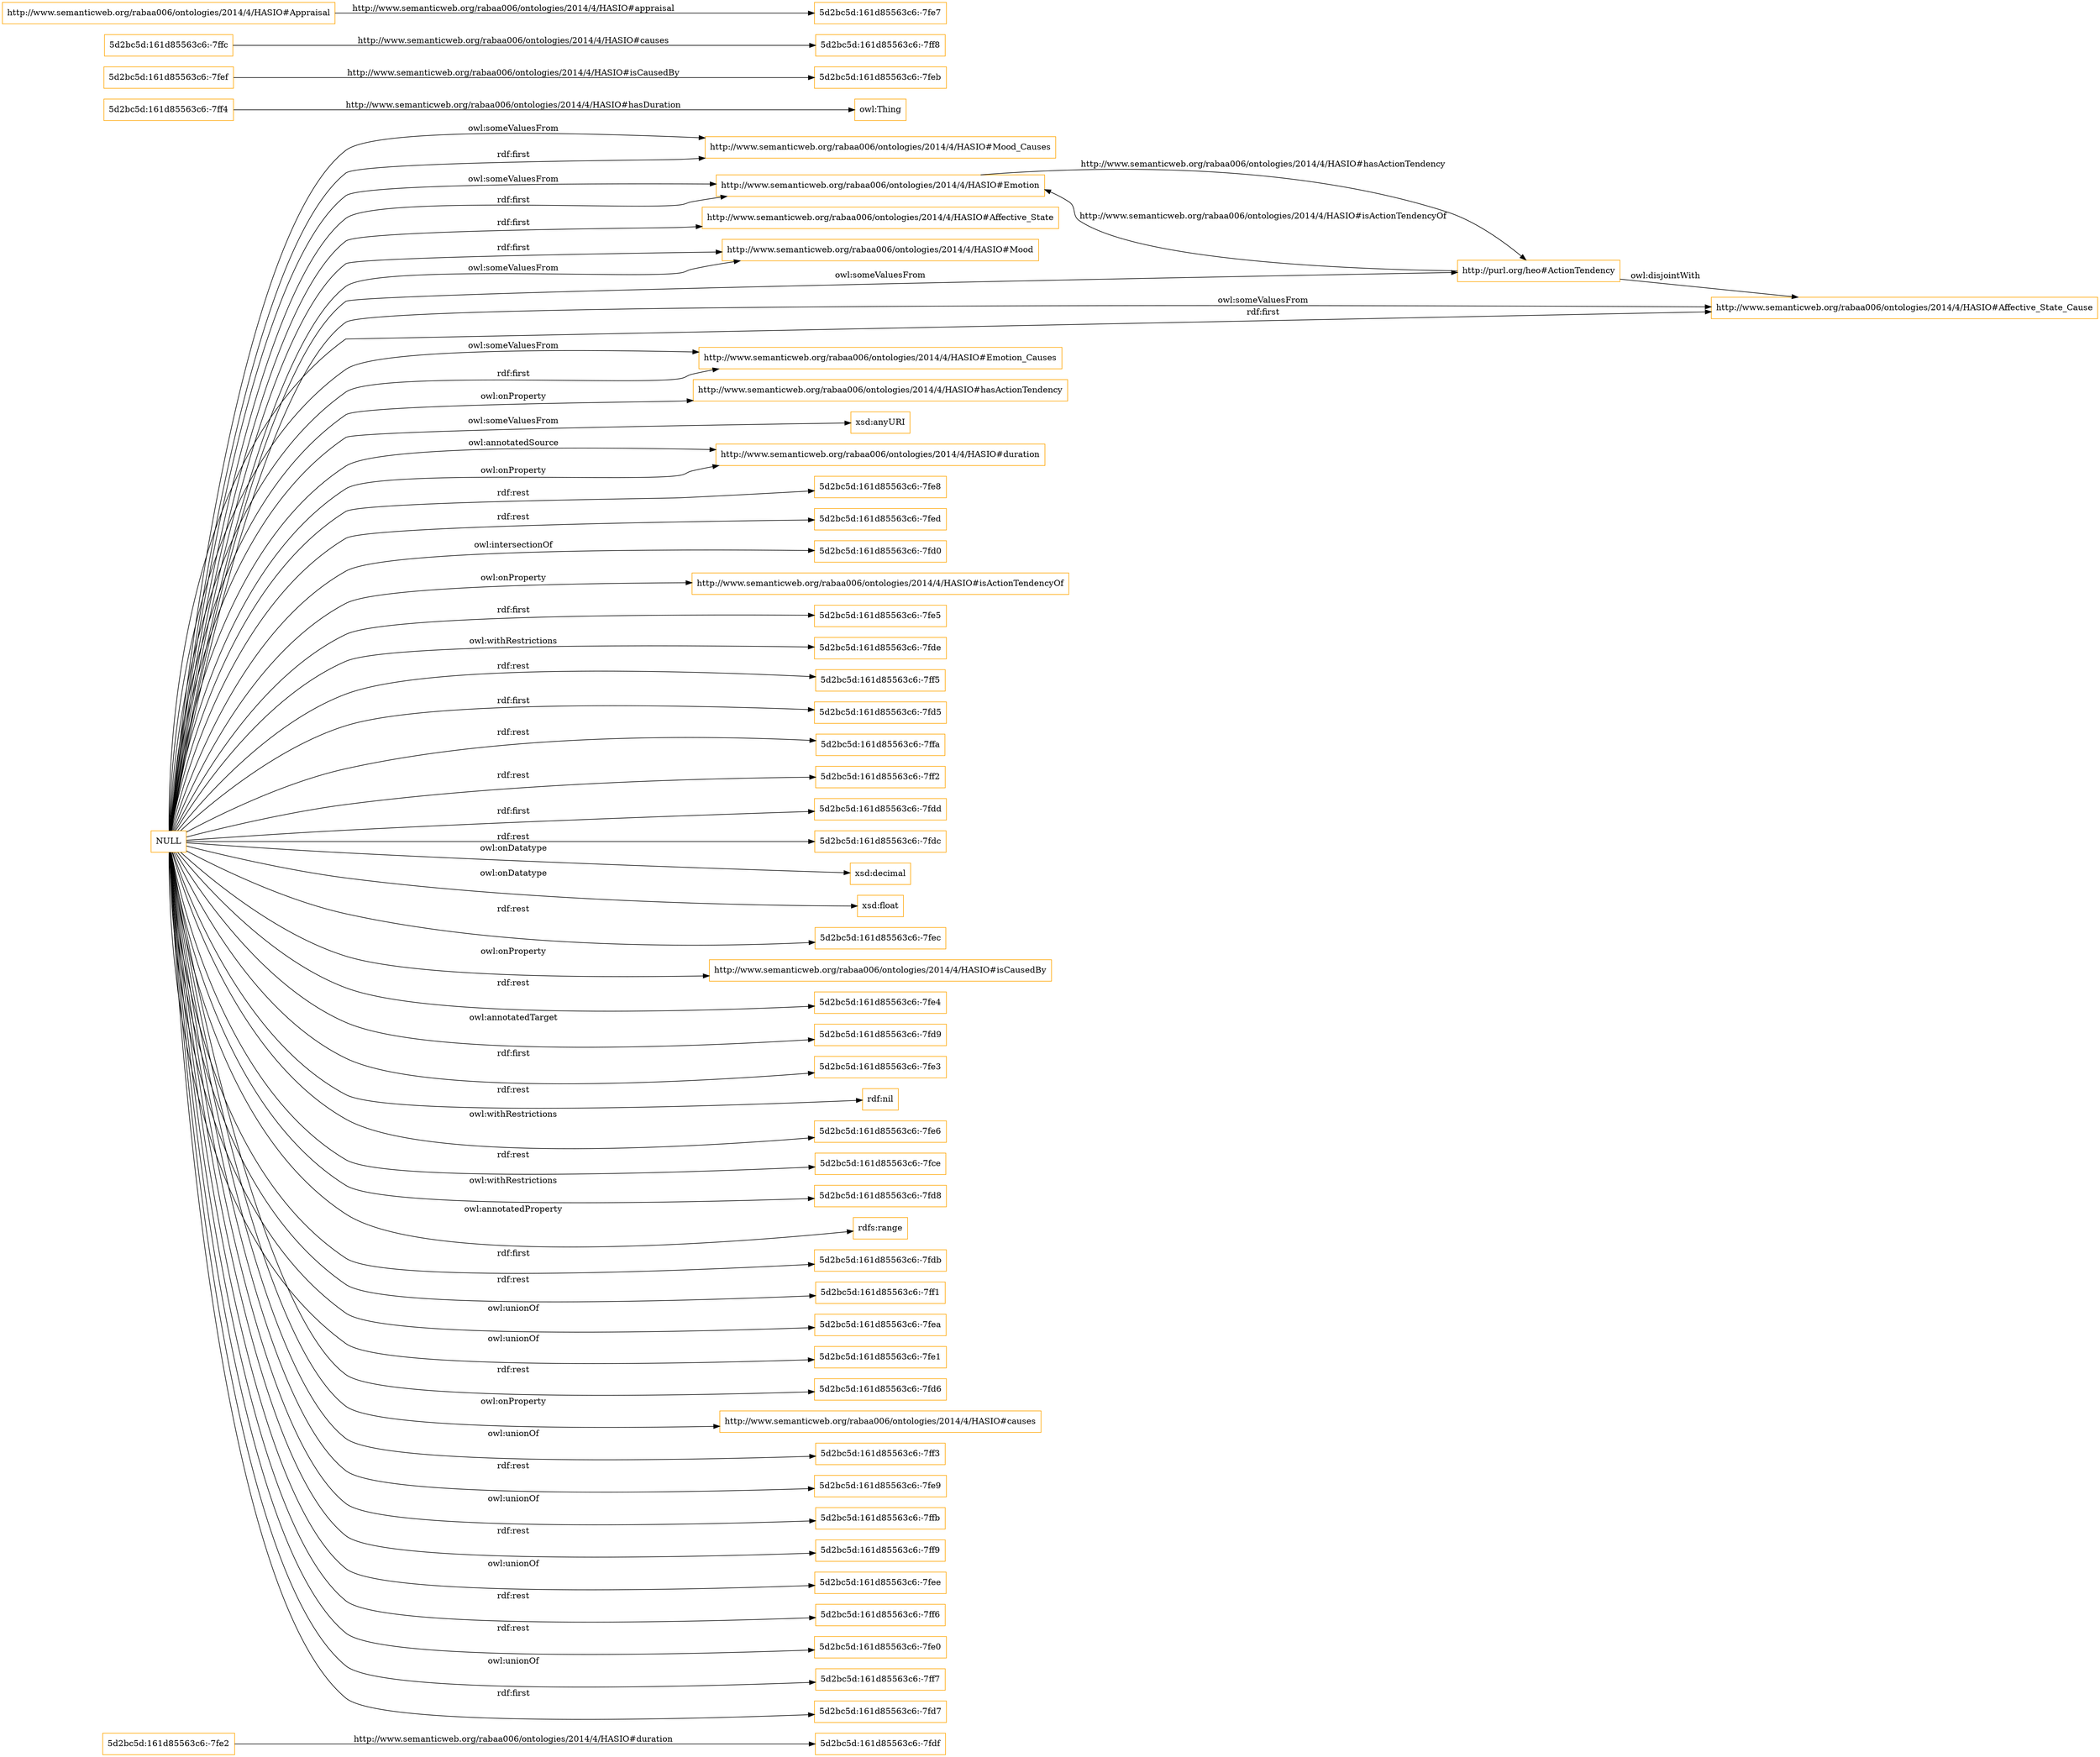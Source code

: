digraph ar2dtool_diagram { 
rankdir=LR;
size="1501"
node [shape = rectangle, color="orange"]; "5d2bc5d:161d85563c6:-7fe2" "http://www.semanticweb.org/rabaa006/ontologies/2014/4/HASIO#Mood_Causes" "5d2bc5d:161d85563c6:-7ff4" "5d2bc5d:161d85563c6:-7fef" "http://www.semanticweb.org/rabaa006/ontologies/2014/4/HASIO#Emotion" "http://www.semanticweb.org/rabaa006/ontologies/2014/4/HASIO#Affective_State" "http://www.semanticweb.org/rabaa006/ontologies/2014/4/HASIO#Mood" "http://www.semanticweb.org/rabaa006/ontologies/2014/4/HASIO#Affective_State_Cause" "5d2bc5d:161d85563c6:-7ff8" "http://www.semanticweb.org/rabaa006/ontologies/2014/4/HASIO#Appraisal" "http://purl.org/heo#ActionTendency" "5d2bc5d:161d85563c6:-7feb" "http://www.semanticweb.org/rabaa006/ontologies/2014/4/HASIO#Emotion_Causes" "5d2bc5d:161d85563c6:-7ffc" ; /*classes style*/
	"http://purl.org/heo#ActionTendency" -> "http://www.semanticweb.org/rabaa006/ontologies/2014/4/HASIO#Affective_State_Cause" [ label = "owl:disjointWith" ];
	"NULL" -> "http://www.semanticweb.org/rabaa006/ontologies/2014/4/HASIO#Mood_Causes" [ label = "rdf:first" ];
	"NULL" -> "http://www.semanticweb.org/rabaa006/ontologies/2014/4/HASIO#hasActionTendency" [ label = "owl:onProperty" ];
	"NULL" -> "xsd:anyURI" [ label = "owl:someValuesFrom" ];
	"NULL" -> "http://www.semanticweb.org/rabaa006/ontologies/2014/4/HASIO#duration" [ label = "owl:onProperty" ];
	"NULL" -> "5d2bc5d:161d85563c6:-7fe8" [ label = "rdf:rest" ];
	"NULL" -> "http://www.semanticweb.org/rabaa006/ontologies/2014/4/HASIO#Affective_State_Cause" [ label = "owl:someValuesFrom" ];
	"NULL" -> "5d2bc5d:161d85563c6:-7fed" [ label = "rdf:rest" ];
	"NULL" -> "5d2bc5d:161d85563c6:-7fd0" [ label = "owl:intersectionOf" ];
	"NULL" -> "http://purl.org/heo#ActionTendency" [ label = "owl:someValuesFrom" ];
	"NULL" -> "http://www.semanticweb.org/rabaa006/ontologies/2014/4/HASIO#isActionTendencyOf" [ label = "owl:onProperty" ];
	"NULL" -> "5d2bc5d:161d85563c6:-7fe5" [ label = "rdf:first" ];
	"NULL" -> "5d2bc5d:161d85563c6:-7fde" [ label = "owl:withRestrictions" ];
	"NULL" -> "5d2bc5d:161d85563c6:-7ff5" [ label = "rdf:rest" ];
	"NULL" -> "5d2bc5d:161d85563c6:-7fd5" [ label = "rdf:first" ];
	"NULL" -> "5d2bc5d:161d85563c6:-7ffa" [ label = "rdf:rest" ];
	"NULL" -> "5d2bc5d:161d85563c6:-7ff2" [ label = "rdf:rest" ];
	"NULL" -> "5d2bc5d:161d85563c6:-7fdd" [ label = "rdf:first" ];
	"NULL" -> "5d2bc5d:161d85563c6:-7fdc" [ label = "rdf:rest" ];
	"NULL" -> "xsd:decimal" [ label = "owl:onDatatype" ];
	"NULL" -> "xsd:float" [ label = "owl:onDatatype" ];
	"NULL" -> "http://www.semanticweb.org/rabaa006/ontologies/2014/4/HASIO#Mood_Causes" [ label = "owl:someValuesFrom" ];
	"NULL" -> "5d2bc5d:161d85563c6:-7fec" [ label = "rdf:rest" ];
	"NULL" -> "http://www.semanticweb.org/rabaa006/ontologies/2014/4/HASIO#isCausedBy" [ label = "owl:onProperty" ];
	"NULL" -> "5d2bc5d:161d85563c6:-7fe4" [ label = "rdf:rest" ];
	"NULL" -> "5d2bc5d:161d85563c6:-7fd9" [ label = "owl:annotatedTarget" ];
	"NULL" -> "5d2bc5d:161d85563c6:-7fe3" [ label = "rdf:first" ];
	"NULL" -> "rdf:nil" [ label = "rdf:rest" ];
	"NULL" -> "5d2bc5d:161d85563c6:-7fe6" [ label = "owl:withRestrictions" ];
	"NULL" -> "http://www.semanticweb.org/rabaa006/ontologies/2014/4/HASIO#Mood" [ label = "owl:someValuesFrom" ];
	"NULL" -> "5d2bc5d:161d85563c6:-7fce" [ label = "rdf:rest" ];
	"NULL" -> "http://www.semanticweb.org/rabaa006/ontologies/2014/4/HASIO#Emotion_Causes" [ label = "rdf:first" ];
	"NULL" -> "5d2bc5d:161d85563c6:-7fd8" [ label = "owl:withRestrictions" ];
	"NULL" -> "rdfs:range" [ label = "owl:annotatedProperty" ];
	"NULL" -> "5d2bc5d:161d85563c6:-7fdb" [ label = "rdf:first" ];
	"NULL" -> "http://www.semanticweb.org/rabaa006/ontologies/2014/4/HASIO#Affective_State_Cause" [ label = "rdf:first" ];
	"NULL" -> "http://www.semanticweb.org/rabaa006/ontologies/2014/4/HASIO#Emotion" [ label = "rdf:first" ];
	"NULL" -> "5d2bc5d:161d85563c6:-7ff1" [ label = "rdf:rest" ];
	"NULL" -> "5d2bc5d:161d85563c6:-7fea" [ label = "owl:unionOf" ];
	"NULL" -> "5d2bc5d:161d85563c6:-7fe1" [ label = "owl:unionOf" ];
	"NULL" -> "5d2bc5d:161d85563c6:-7fd6" [ label = "rdf:rest" ];
	"NULL" -> "http://www.semanticweb.org/rabaa006/ontologies/2014/4/HASIO#duration" [ label = "owl:annotatedSource" ];
	"NULL" -> "http://www.semanticweb.org/rabaa006/ontologies/2014/4/HASIO#causes" [ label = "owl:onProperty" ];
	"NULL" -> "http://www.semanticweb.org/rabaa006/ontologies/2014/4/HASIO#Emotion" [ label = "owl:someValuesFrom" ];
	"NULL" -> "5d2bc5d:161d85563c6:-7ff3" [ label = "owl:unionOf" ];
	"NULL" -> "5d2bc5d:161d85563c6:-7fe9" [ label = "rdf:rest" ];
	"NULL" -> "5d2bc5d:161d85563c6:-7ffb" [ label = "owl:unionOf" ];
	"NULL" -> "5d2bc5d:161d85563c6:-7ff9" [ label = "rdf:rest" ];
	"NULL" -> "5d2bc5d:161d85563c6:-7fee" [ label = "owl:unionOf" ];
	"NULL" -> "http://www.semanticweb.org/rabaa006/ontologies/2014/4/HASIO#Mood" [ label = "rdf:first" ];
	"NULL" -> "5d2bc5d:161d85563c6:-7ff6" [ label = "rdf:rest" ];
	"NULL" -> "5d2bc5d:161d85563c6:-7fe0" [ label = "rdf:rest" ];
	"NULL" -> "http://www.semanticweb.org/rabaa006/ontologies/2014/4/HASIO#Affective_State" [ label = "rdf:first" ];
	"NULL" -> "5d2bc5d:161d85563c6:-7ff7" [ label = "owl:unionOf" ];
	"NULL" -> "http://www.semanticweb.org/rabaa006/ontologies/2014/4/HASIO#Emotion_Causes" [ label = "owl:someValuesFrom" ];
	"NULL" -> "5d2bc5d:161d85563c6:-7fd7" [ label = "rdf:first" ];
	"5d2bc5d:161d85563c6:-7fef" -> "5d2bc5d:161d85563c6:-7feb" [ label = "http://www.semanticweb.org/rabaa006/ontologies/2014/4/HASIO#isCausedBy" ];
	"http://purl.org/heo#ActionTendency" -> "http://www.semanticweb.org/rabaa006/ontologies/2014/4/HASIO#Emotion" [ label = "http://www.semanticweb.org/rabaa006/ontologies/2014/4/HASIO#isActionTendencyOf" ];
	"5d2bc5d:161d85563c6:-7ffc" -> "5d2bc5d:161d85563c6:-7ff8" [ label = "http://www.semanticweb.org/rabaa006/ontologies/2014/4/HASIO#causes" ];
	"http://www.semanticweb.org/rabaa006/ontologies/2014/4/HASIO#Appraisal" -> "5d2bc5d:161d85563c6:-7fe7" [ label = "http://www.semanticweb.org/rabaa006/ontologies/2014/4/HASIO#appraisal" ];
	"5d2bc5d:161d85563c6:-7fe2" -> "5d2bc5d:161d85563c6:-7fdf" [ label = "http://www.semanticweb.org/rabaa006/ontologies/2014/4/HASIO#duration" ];
	"5d2bc5d:161d85563c6:-7ff4" -> "owl:Thing" [ label = "http://www.semanticweb.org/rabaa006/ontologies/2014/4/HASIO#hasDuration" ];
	"http://www.semanticweb.org/rabaa006/ontologies/2014/4/HASIO#Emotion" -> "http://purl.org/heo#ActionTendency" [ label = "http://www.semanticweb.org/rabaa006/ontologies/2014/4/HASIO#hasActionTendency" ];

}
